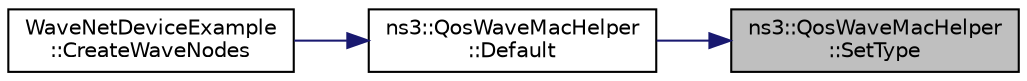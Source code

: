 digraph "ns3::QosWaveMacHelper::SetType"
{
 // LATEX_PDF_SIZE
  edge [fontname="Helvetica",fontsize="10",labelfontname="Helvetica",labelfontsize="10"];
  node [fontname="Helvetica",fontsize="10",shape=record];
  rankdir="RL";
  Node1 [label="ns3::QosWaveMacHelper\l::SetType",height=0.2,width=0.4,color="black", fillcolor="grey75", style="filled", fontcolor="black",tooltip=" "];
  Node1 -> Node2 [dir="back",color="midnightblue",fontsize="10",style="solid",fontname="Helvetica"];
  Node2 [label="ns3::QosWaveMacHelper\l::Default",height=0.2,width=0.4,color="black", fillcolor="white", style="filled",URL="$classns3_1_1_qos_wave_mac_helper.html#a12973824f14c56cc9109149c825b89f5",tooltip="Create a mac helper in a default working state."];
  Node2 -> Node3 [dir="back",color="midnightblue",fontsize="10",style="solid",fontname="Helvetica"];
  Node3 [label="WaveNetDeviceExample\l::CreateWaveNodes",height=0.2,width=0.4,color="black", fillcolor="white", style="filled",URL="$class_wave_net_device_example.html#a825285810121c865230f6fafe6428081",tooltip="Create WAVE nodes function."];
}
